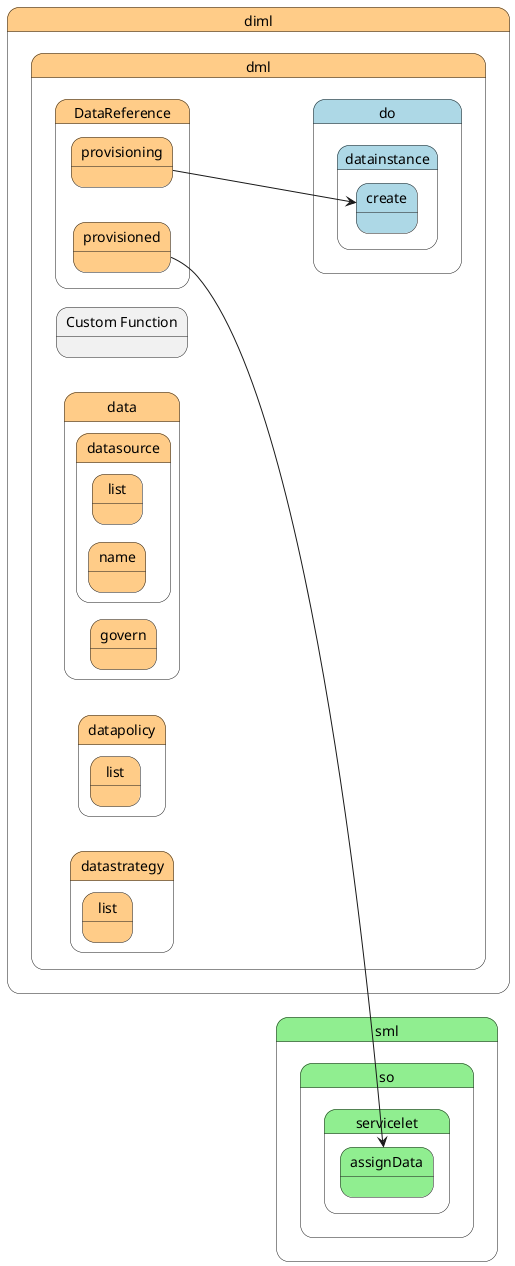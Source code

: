 @startuml
left to right direction


state "diml" as diml #ffcc88 {
state "dml" as dimldml #ffcc88 {
}
}


state dimldml #ffcc88 {
    state "Custom Function" as dmlfunction {
    }
}

        state "diml" as diml #ffcc88 {
state "dml" as dimldml #ffcc88 {
state "data" as dimldmldata #ffcc88 {
state "govern" as dimldmldatagovern #ffcc88 {
}
}
}
}


        state "diml" as diml #ffcc88 {
state "dml" as dimldml #ffcc88 {
state "data" as dimldmldata #ffcc88 {
state "source" as dimldmldatasource #ffcc88 {
state "name" as dimldmldatasourcename #ffcc88 {
}
}
}
}
}


        state "diml" as diml #ffcc88 {
state "dml" as dimldml #ffcc88 {
state "datapolicy" as dimldmldatapolicy #ffcc88 {
state "list" as dimldmldatapolicylist #ffcc88 {
}
}
}
}


        state "diml" as diml #ffcc88 {
state "dml" as dimldml #ffcc88 {
state "datasource" as dimldmldatasource #ffcc88 {
state "list" as dimldmldatasourcelist #ffcc88 {
}
}
}
}


        state "diml" as diml #ffcc88 {
state "dml" as dimldml #ffcc88 {
state "datastrategy" as dimldmldatastrategy #ffcc88 {
state "list" as dimldmldatastrategylist #ffcc88 {
}
}
}
}





    state "diml" as diml #ffcc88 {
state "dml" as dimldml #ffcc88 {
state "DataReference" as dimldmldatareference #ffcc88 {
state "provisioning" as dimldmldatareferenceprovisioning #ffcc88 {
}
}
}
}

    state "diml" as diml #ffcc88 {
state "dml" as dimldml #ffcc88 {
state "do" as dimldmldo #lightblue {
state "datainstance" as dimldmldodatainstance #lightblue {
state "create" as dimldmldodatainstancecreate #lightblue {
}
}
}
}
}

        dimldmldatareferenceprovisioning ---> dimldmldodatainstancecreate
       
    state "diml" as diml #ffcc88 {
state "dml" as dimldml #ffcc88 {
state "DataReference" as dimldmldatareference #ffcc88 {
state "provisioned" as dimldmldatareferenceprovisioned #ffcc88 {
}
}
}
}

    state "sml" as sml #lightgreen {
state "so" as smlso #lightgreen {
state "servicelet" as smlsoservicelet #lightgreen {
state "assignData" as smlsoserviceletassigndata #lightgreen {
}
}
}
}

        dimldmldatareferenceprovisioned ---> smlsoserviceletassigndata
       

@enduml
